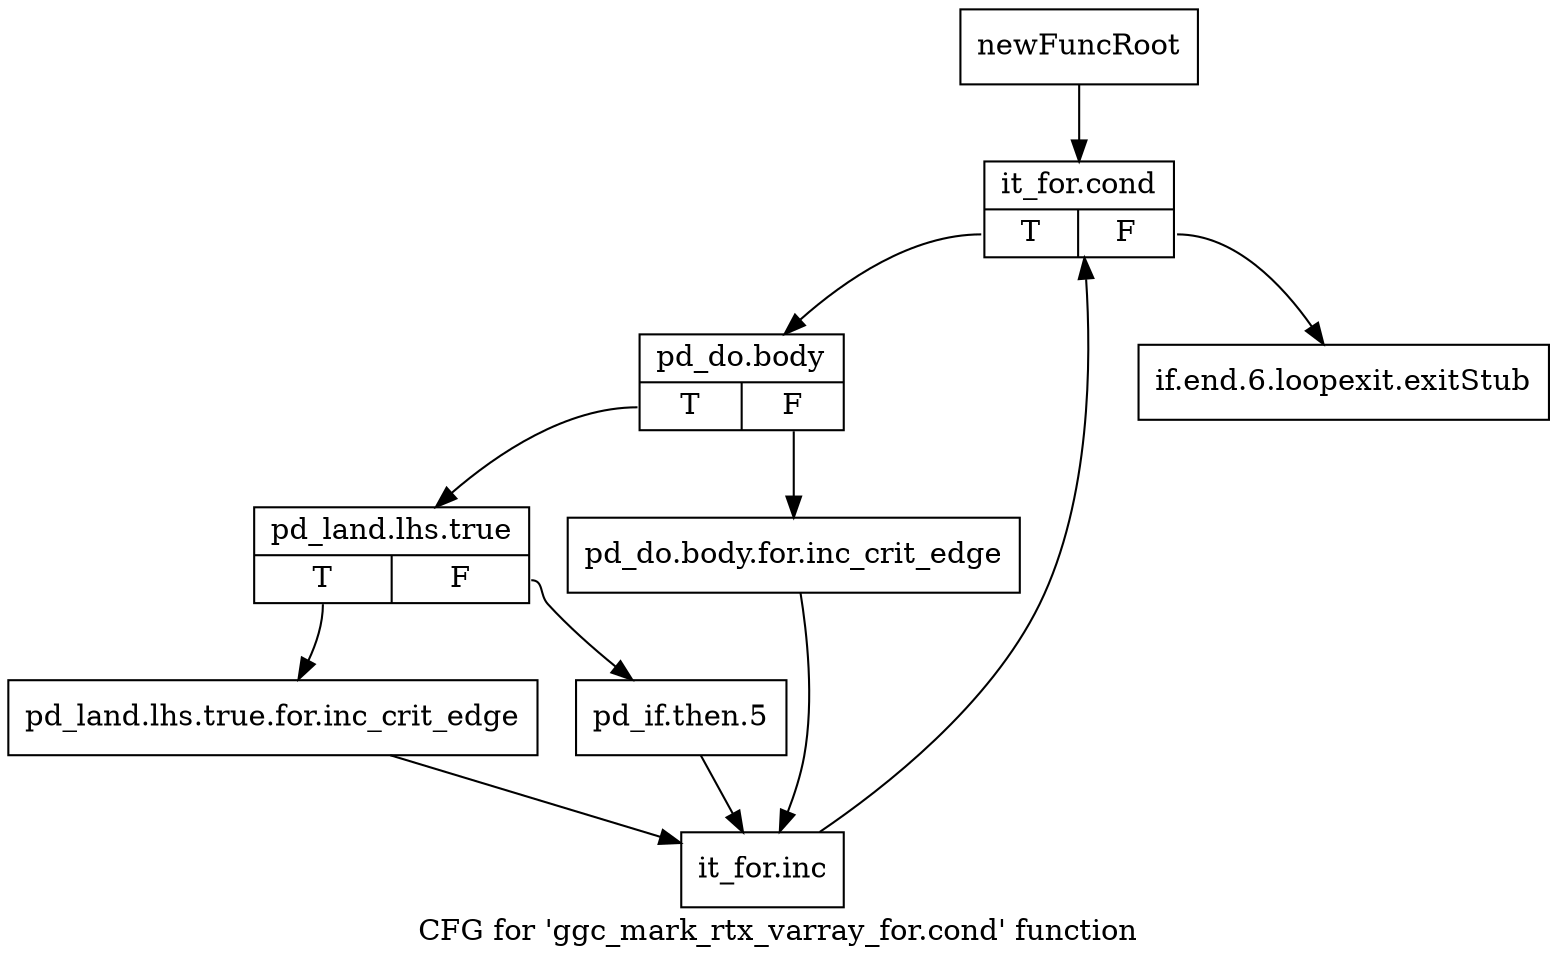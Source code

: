 digraph "CFG for 'ggc_mark_rtx_varray_for.cond' function" {
	label="CFG for 'ggc_mark_rtx_varray_for.cond' function";

	Node0xb1e6fb0 [shape=record,label="{newFuncRoot}"];
	Node0xb1e6fb0 -> Node0xb1e7410;
	Node0xb1e73c0 [shape=record,label="{if.end.6.loopexit.exitStub}"];
	Node0xb1e7410 [shape=record,label="{it_for.cond|{<s0>T|<s1>F}}"];
	Node0xb1e7410:s0 -> Node0xb1e7460;
	Node0xb1e7410:s1 -> Node0xb1e73c0;
	Node0xb1e7460 [shape=record,label="{pd_do.body|{<s0>T|<s1>F}}"];
	Node0xb1e7460:s0 -> Node0xb1e7500;
	Node0xb1e7460:s1 -> Node0xb1e74b0;
	Node0xb1e74b0 [shape=record,label="{pd_do.body.for.inc_crit_edge}"];
	Node0xb1e74b0 -> Node0xb1e75f0;
	Node0xb1e7500 [shape=record,label="{pd_land.lhs.true|{<s0>T|<s1>F}}"];
	Node0xb1e7500:s0 -> Node0xb1e75a0;
	Node0xb1e7500:s1 -> Node0xb1e7550;
	Node0xb1e7550 [shape=record,label="{pd_if.then.5}"];
	Node0xb1e7550 -> Node0xb1e75f0;
	Node0xb1e75a0 [shape=record,label="{pd_land.lhs.true.for.inc_crit_edge}"];
	Node0xb1e75a0 -> Node0xb1e75f0;
	Node0xb1e75f0 [shape=record,label="{it_for.inc}"];
	Node0xb1e75f0 -> Node0xb1e7410;
}
